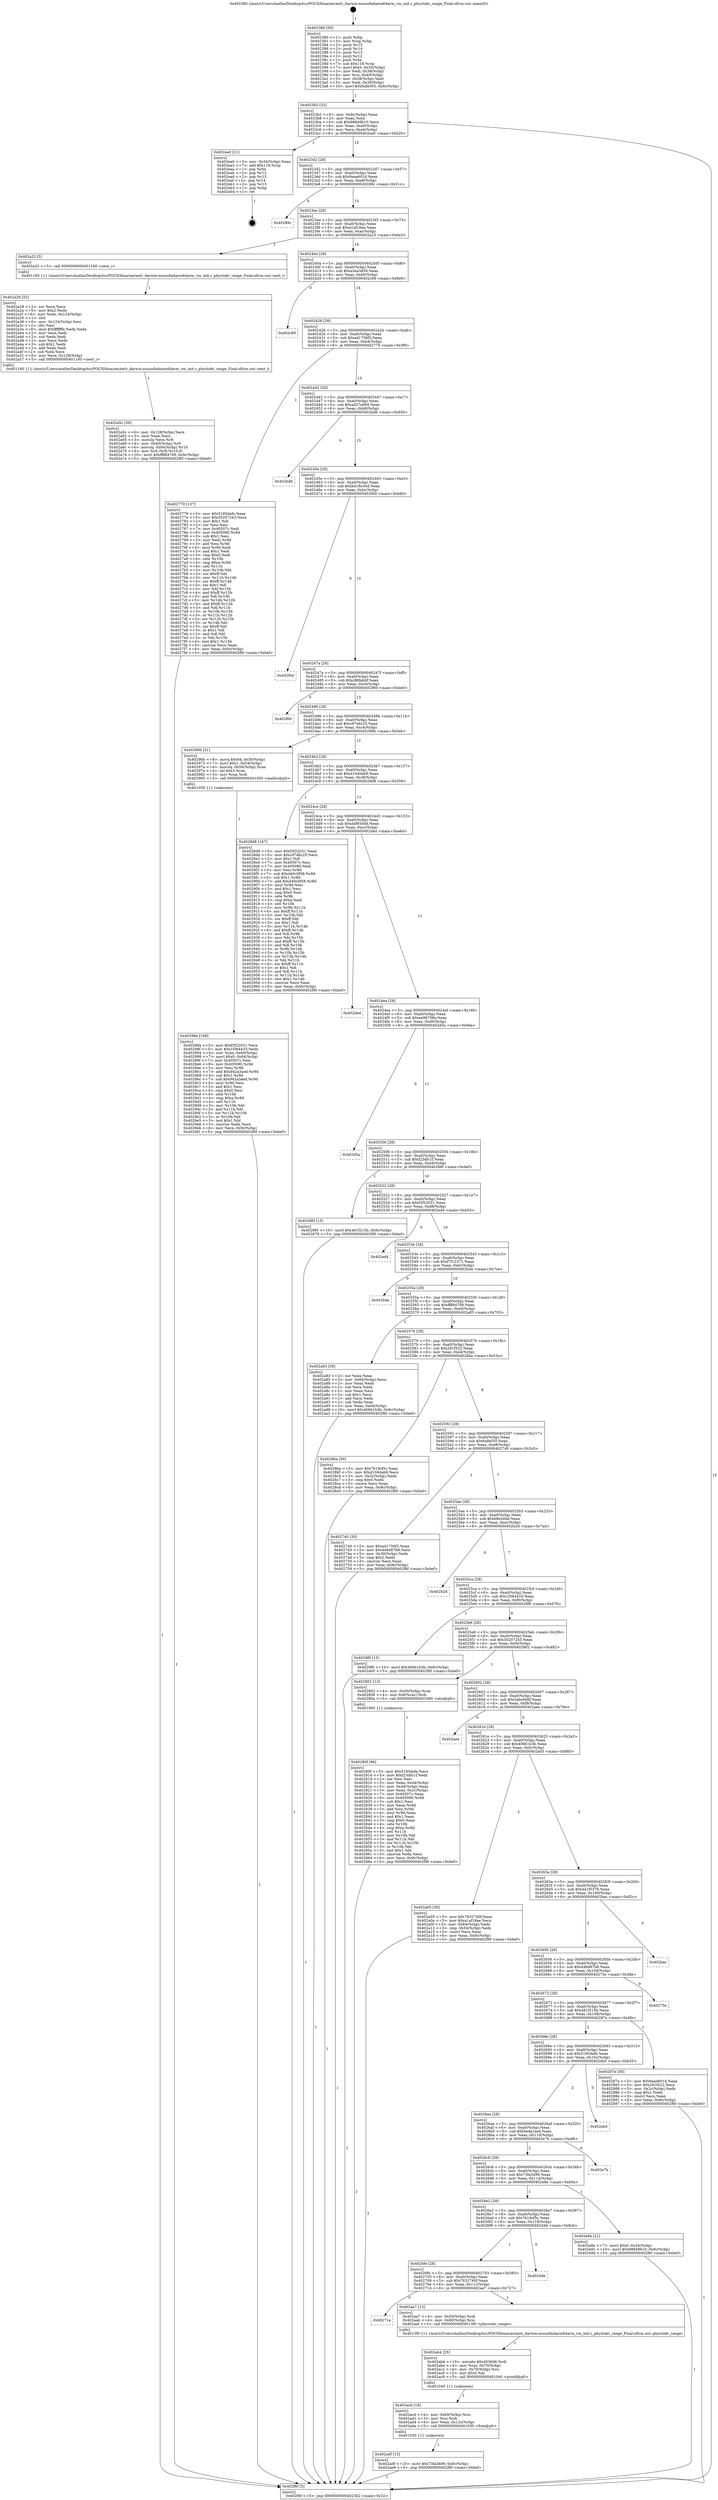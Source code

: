 digraph "0x402380" {
  label = "0x402380 (/mnt/c/Users/mathe/Desktop/tcc/POCII/binaries/extr_darwin-xnuosfmkarm64arm_vm_init.c_phystokv_range_Final-ollvm.out::main(0))"
  labelloc = "t"
  node[shape=record]

  Entry [label="",width=0.3,height=0.3,shape=circle,fillcolor=black,style=filled]
  "0x4023b2" [label="{
     0x4023b2 [32]\l
     | [instrs]\l
     &nbsp;&nbsp;0x4023b2 \<+6\>: mov -0x9c(%rbp),%eax\l
     &nbsp;&nbsp;0x4023b8 \<+2\>: mov %eax,%ecx\l
     &nbsp;&nbsp;0x4023ba \<+6\>: sub $0x98849b10,%ecx\l
     &nbsp;&nbsp;0x4023c0 \<+6\>: mov %eax,-0xa0(%rbp)\l
     &nbsp;&nbsp;0x4023c6 \<+6\>: mov %ecx,-0xa4(%rbp)\l
     &nbsp;&nbsp;0x4023cc \<+6\>: je 0000000000402ea0 \<main+0xb20\>\l
  }"]
  "0x402ea0" [label="{
     0x402ea0 [21]\l
     | [instrs]\l
     &nbsp;&nbsp;0x402ea0 \<+3\>: mov -0x34(%rbp),%eax\l
     &nbsp;&nbsp;0x402ea3 \<+7\>: add $0x118,%rsp\l
     &nbsp;&nbsp;0x402eaa \<+1\>: pop %rbx\l
     &nbsp;&nbsp;0x402eab \<+2\>: pop %r12\l
     &nbsp;&nbsp;0x402ead \<+2\>: pop %r13\l
     &nbsp;&nbsp;0x402eaf \<+2\>: pop %r14\l
     &nbsp;&nbsp;0x402eb1 \<+2\>: pop %r15\l
     &nbsp;&nbsp;0x402eb3 \<+1\>: pop %rbp\l
     &nbsp;&nbsp;0x402eb4 \<+1\>: ret\l
  }"]
  "0x4023d2" [label="{
     0x4023d2 [28]\l
     | [instrs]\l
     &nbsp;&nbsp;0x4023d2 \<+5\>: jmp 00000000004023d7 \<main+0x57\>\l
     &nbsp;&nbsp;0x4023d7 \<+6\>: mov -0xa0(%rbp),%eax\l
     &nbsp;&nbsp;0x4023dd \<+5\>: sub $0x9aae601d,%eax\l
     &nbsp;&nbsp;0x4023e2 \<+6\>: mov %eax,-0xa8(%rbp)\l
     &nbsp;&nbsp;0x4023e8 \<+6\>: je 000000000040289c \<main+0x51c\>\l
  }"]
  Exit [label="",width=0.3,height=0.3,shape=circle,fillcolor=black,style=filled,peripheries=2]
  "0x40289c" [label="{
     0x40289c\l
  }", style=dashed]
  "0x4023ee" [label="{
     0x4023ee [28]\l
     | [instrs]\l
     &nbsp;&nbsp;0x4023ee \<+5\>: jmp 00000000004023f3 \<main+0x73\>\l
     &nbsp;&nbsp;0x4023f3 \<+6\>: mov -0xa0(%rbp),%eax\l
     &nbsp;&nbsp;0x4023f9 \<+5\>: sub $0xa1af18ae,%eax\l
     &nbsp;&nbsp;0x4023fe \<+6\>: mov %eax,-0xac(%rbp)\l
     &nbsp;&nbsp;0x402404 \<+6\>: je 0000000000402a23 \<main+0x6a3\>\l
  }"]
  "0x402adf" [label="{
     0x402adf [15]\l
     | [instrs]\l
     &nbsp;&nbsp;0x402adf \<+10\>: movl $0x73fa3499,-0x9c(%rbp)\l
     &nbsp;&nbsp;0x402ae9 \<+5\>: jmp 0000000000402f6f \<main+0xbef\>\l
  }"]
  "0x402a23" [label="{
     0x402a23 [5]\l
     | [instrs]\l
     &nbsp;&nbsp;0x402a23 \<+5\>: call 0000000000401160 \<next_i\>\l
     | [calls]\l
     &nbsp;&nbsp;0x401160 \{1\} (/mnt/c/Users/mathe/Desktop/tcc/POCII/binaries/extr_darwin-xnuosfmkarm64arm_vm_init.c_phystokv_range_Final-ollvm.out::next_i)\l
  }"]
  "0x40240a" [label="{
     0x40240a [28]\l
     | [instrs]\l
     &nbsp;&nbsp;0x40240a \<+5\>: jmp 000000000040240f \<main+0x8f\>\l
     &nbsp;&nbsp;0x40240f \<+6\>: mov -0xa0(%rbp),%eax\l
     &nbsp;&nbsp;0x402415 \<+5\>: sub $0xa3ea3d59,%eax\l
     &nbsp;&nbsp;0x40241a \<+6\>: mov %eax,-0xb0(%rbp)\l
     &nbsp;&nbsp;0x402420 \<+6\>: je 0000000000402c69 \<main+0x8e9\>\l
  }"]
  "0x402acd" [label="{
     0x402acd [18]\l
     | [instrs]\l
     &nbsp;&nbsp;0x402acd \<+4\>: mov -0x60(%rbp),%rsi\l
     &nbsp;&nbsp;0x402ad1 \<+3\>: mov %rsi,%rdi\l
     &nbsp;&nbsp;0x402ad4 \<+6\>: mov %eax,-0x12c(%rbp)\l
     &nbsp;&nbsp;0x402ada \<+5\>: call 0000000000401030 \<free@plt\>\l
     | [calls]\l
     &nbsp;&nbsp;0x401030 \{1\} (unknown)\l
  }"]
  "0x402c69" [label="{
     0x402c69\l
  }", style=dashed]
  "0x402426" [label="{
     0x402426 [28]\l
     | [instrs]\l
     &nbsp;&nbsp;0x402426 \<+5\>: jmp 000000000040242b \<main+0xab\>\l
     &nbsp;&nbsp;0x40242b \<+6\>: mov -0xa0(%rbp),%eax\l
     &nbsp;&nbsp;0x402431 \<+5\>: sub $0xad1756f3,%eax\l
     &nbsp;&nbsp;0x402436 \<+6\>: mov %eax,-0xb4(%rbp)\l
     &nbsp;&nbsp;0x40243c \<+6\>: je 0000000000402779 \<main+0x3f9\>\l
  }"]
  "0x402ab4" [label="{
     0x402ab4 [25]\l
     | [instrs]\l
     &nbsp;&nbsp;0x402ab4 \<+10\>: movabs $0x4030d6,%rdi\l
     &nbsp;&nbsp;0x402abe \<+4\>: mov %rax,-0x70(%rbp)\l
     &nbsp;&nbsp;0x402ac2 \<+4\>: mov -0x70(%rbp),%rsi\l
     &nbsp;&nbsp;0x402ac6 \<+2\>: mov $0x0,%al\l
     &nbsp;&nbsp;0x402ac8 \<+5\>: call 0000000000401040 \<printf@plt\>\l
     | [calls]\l
     &nbsp;&nbsp;0x401040 \{1\} (unknown)\l
  }"]
  "0x402779" [label="{
     0x402779 [137]\l
     | [instrs]\l
     &nbsp;&nbsp;0x402779 \<+5\>: mov $0x5185defe,%eax\l
     &nbsp;&nbsp;0x40277e \<+5\>: mov $0x30207243,%ecx\l
     &nbsp;&nbsp;0x402783 \<+2\>: mov $0x1,%dl\l
     &nbsp;&nbsp;0x402785 \<+2\>: xor %esi,%esi\l
     &nbsp;&nbsp;0x402787 \<+7\>: mov 0x40507c,%edi\l
     &nbsp;&nbsp;0x40278e \<+8\>: mov 0x405080,%r8d\l
     &nbsp;&nbsp;0x402796 \<+3\>: sub $0x1,%esi\l
     &nbsp;&nbsp;0x402799 \<+3\>: mov %edi,%r9d\l
     &nbsp;&nbsp;0x40279c \<+3\>: add %esi,%r9d\l
     &nbsp;&nbsp;0x40279f \<+4\>: imul %r9d,%edi\l
     &nbsp;&nbsp;0x4027a3 \<+3\>: and $0x1,%edi\l
     &nbsp;&nbsp;0x4027a6 \<+3\>: cmp $0x0,%edi\l
     &nbsp;&nbsp;0x4027a9 \<+4\>: sete %r10b\l
     &nbsp;&nbsp;0x4027ad \<+4\>: cmp $0xa,%r8d\l
     &nbsp;&nbsp;0x4027b1 \<+4\>: setl %r11b\l
     &nbsp;&nbsp;0x4027b5 \<+3\>: mov %r10b,%bl\l
     &nbsp;&nbsp;0x4027b8 \<+3\>: xor $0xff,%bl\l
     &nbsp;&nbsp;0x4027bb \<+3\>: mov %r11b,%r14b\l
     &nbsp;&nbsp;0x4027be \<+4\>: xor $0xff,%r14b\l
     &nbsp;&nbsp;0x4027c2 \<+3\>: xor $0x1,%dl\l
     &nbsp;&nbsp;0x4027c5 \<+3\>: mov %bl,%r15b\l
     &nbsp;&nbsp;0x4027c8 \<+4\>: and $0xff,%r15b\l
     &nbsp;&nbsp;0x4027cc \<+3\>: and %dl,%r10b\l
     &nbsp;&nbsp;0x4027cf \<+3\>: mov %r14b,%r12b\l
     &nbsp;&nbsp;0x4027d2 \<+4\>: and $0xff,%r12b\l
     &nbsp;&nbsp;0x4027d6 \<+3\>: and %dl,%r11b\l
     &nbsp;&nbsp;0x4027d9 \<+3\>: or %r10b,%r15b\l
     &nbsp;&nbsp;0x4027dc \<+3\>: or %r11b,%r12b\l
     &nbsp;&nbsp;0x4027df \<+3\>: xor %r12b,%r15b\l
     &nbsp;&nbsp;0x4027e2 \<+3\>: or %r14b,%bl\l
     &nbsp;&nbsp;0x4027e5 \<+3\>: xor $0xff,%bl\l
     &nbsp;&nbsp;0x4027e8 \<+3\>: or $0x1,%dl\l
     &nbsp;&nbsp;0x4027eb \<+2\>: and %dl,%bl\l
     &nbsp;&nbsp;0x4027ed \<+3\>: or %bl,%r15b\l
     &nbsp;&nbsp;0x4027f0 \<+4\>: test $0x1,%r15b\l
     &nbsp;&nbsp;0x4027f4 \<+3\>: cmovne %ecx,%eax\l
     &nbsp;&nbsp;0x4027f7 \<+6\>: mov %eax,-0x9c(%rbp)\l
     &nbsp;&nbsp;0x4027fd \<+5\>: jmp 0000000000402f6f \<main+0xbef\>\l
  }"]
  "0x402442" [label="{
     0x402442 [28]\l
     | [instrs]\l
     &nbsp;&nbsp;0x402442 \<+5\>: jmp 0000000000402447 \<main+0xc7\>\l
     &nbsp;&nbsp;0x402447 \<+6\>: mov -0xa0(%rbp),%eax\l
     &nbsp;&nbsp;0x40244d \<+5\>: sub $0xad27e064,%eax\l
     &nbsp;&nbsp;0x402452 \<+6\>: mov %eax,-0xb8(%rbp)\l
     &nbsp;&nbsp;0x402458 \<+6\>: je 0000000000402bd6 \<main+0x856\>\l
  }"]
  "0x40271a" [label="{
     0x40271a\l
  }", style=dashed]
  "0x402bd6" [label="{
     0x402bd6\l
  }", style=dashed]
  "0x40245e" [label="{
     0x40245e [28]\l
     | [instrs]\l
     &nbsp;&nbsp;0x40245e \<+5\>: jmp 0000000000402463 \<main+0xe3\>\l
     &nbsp;&nbsp;0x402463 \<+6\>: mov -0xa0(%rbp),%eax\l
     &nbsp;&nbsp;0x402469 \<+5\>: sub $0xb418e34d,%eax\l
     &nbsp;&nbsp;0x40246e \<+6\>: mov %eax,-0xbc(%rbp)\l
     &nbsp;&nbsp;0x402474 \<+6\>: je 0000000000402f0d \<main+0xb8d\>\l
  }"]
  "0x402aa7" [label="{
     0x402aa7 [13]\l
     | [instrs]\l
     &nbsp;&nbsp;0x402aa7 \<+4\>: mov -0x50(%rbp),%rdi\l
     &nbsp;&nbsp;0x402aab \<+4\>: mov -0x60(%rbp),%rsi\l
     &nbsp;&nbsp;0x402aaf \<+5\>: call 00000000004013f0 \<phystokv_range\>\l
     | [calls]\l
     &nbsp;&nbsp;0x4013f0 \{1\} (/mnt/c/Users/mathe/Desktop/tcc/POCII/binaries/extr_darwin-xnuosfmkarm64arm_vm_init.c_phystokv_range_Final-ollvm.out::phystokv_range)\l
  }"]
  "0x402f0d" [label="{
     0x402f0d\l
  }", style=dashed]
  "0x40247a" [label="{
     0x40247a [28]\l
     | [instrs]\l
     &nbsp;&nbsp;0x40247a \<+5\>: jmp 000000000040247f \<main+0xff\>\l
     &nbsp;&nbsp;0x40247f \<+6\>: mov -0xa0(%rbp),%eax\l
     &nbsp;&nbsp;0x402485 \<+5\>: sub $0xc86fabbf,%eax\l
     &nbsp;&nbsp;0x40248a \<+6\>: mov %eax,-0xc0(%rbp)\l
     &nbsp;&nbsp;0x402490 \<+6\>: je 0000000000402f60 \<main+0xbe0\>\l
  }"]
  "0x4026fe" [label="{
     0x4026fe [28]\l
     | [instrs]\l
     &nbsp;&nbsp;0x4026fe \<+5\>: jmp 0000000000402703 \<main+0x383\>\l
     &nbsp;&nbsp;0x402703 \<+6\>: mov -0xa0(%rbp),%eax\l
     &nbsp;&nbsp;0x402709 \<+5\>: sub $0x7632740f,%eax\l
     &nbsp;&nbsp;0x40270e \<+6\>: mov %eax,-0x11c(%rbp)\l
     &nbsp;&nbsp;0x402714 \<+6\>: je 0000000000402aa7 \<main+0x727\>\l
  }"]
  "0x402f60" [label="{
     0x402f60\l
  }", style=dashed]
  "0x402496" [label="{
     0x402496 [28]\l
     | [instrs]\l
     &nbsp;&nbsp;0x402496 \<+5\>: jmp 000000000040249b \<main+0x11b\>\l
     &nbsp;&nbsp;0x40249b \<+6\>: mov -0xa0(%rbp),%eax\l
     &nbsp;&nbsp;0x4024a1 \<+5\>: sub $0xc97e6c25,%eax\l
     &nbsp;&nbsp;0x4024a6 \<+6\>: mov %eax,-0xc4(%rbp)\l
     &nbsp;&nbsp;0x4024ac \<+6\>: je 000000000040296b \<main+0x5eb\>\l
  }"]
  "0x402d4b" [label="{
     0x402d4b\l
  }", style=dashed]
  "0x40296b" [label="{
     0x40296b [31]\l
     | [instrs]\l
     &nbsp;&nbsp;0x40296b \<+8\>: movq $0x64,-0x50(%rbp)\l
     &nbsp;&nbsp;0x402973 \<+7\>: movl $0x1,-0x54(%rbp)\l
     &nbsp;&nbsp;0x40297a \<+4\>: movslq -0x54(%rbp),%rax\l
     &nbsp;&nbsp;0x40297e \<+4\>: shl $0x3,%rax\l
     &nbsp;&nbsp;0x402982 \<+3\>: mov %rax,%rdi\l
     &nbsp;&nbsp;0x402985 \<+5\>: call 0000000000401050 \<malloc@plt\>\l
     | [calls]\l
     &nbsp;&nbsp;0x401050 \{1\} (unknown)\l
  }"]
  "0x4024b2" [label="{
     0x4024b2 [28]\l
     | [instrs]\l
     &nbsp;&nbsp;0x4024b2 \<+5\>: jmp 00000000004024b7 \<main+0x137\>\l
     &nbsp;&nbsp;0x4024b7 \<+6\>: mov -0xa0(%rbp),%eax\l
     &nbsp;&nbsp;0x4024bd \<+5\>: sub $0xd1040ab9,%eax\l
     &nbsp;&nbsp;0x4024c2 \<+6\>: mov %eax,-0xc8(%rbp)\l
     &nbsp;&nbsp;0x4024c8 \<+6\>: je 00000000004028d8 \<main+0x558\>\l
  }"]
  "0x4026e2" [label="{
     0x4026e2 [28]\l
     | [instrs]\l
     &nbsp;&nbsp;0x4026e2 \<+5\>: jmp 00000000004026e7 \<main+0x367\>\l
     &nbsp;&nbsp;0x4026e7 \<+6\>: mov -0xa0(%rbp),%eax\l
     &nbsp;&nbsp;0x4026ed \<+5\>: sub $0x7619cf5c,%eax\l
     &nbsp;&nbsp;0x4026f2 \<+6\>: mov %eax,-0x118(%rbp)\l
     &nbsp;&nbsp;0x4026f8 \<+6\>: je 0000000000402d4b \<main+0x9cb\>\l
  }"]
  "0x4028d8" [label="{
     0x4028d8 [147]\l
     | [instrs]\l
     &nbsp;&nbsp;0x4028d8 \<+5\>: mov $0xf3f22031,%eax\l
     &nbsp;&nbsp;0x4028dd \<+5\>: mov $0xc97e6c25,%ecx\l
     &nbsp;&nbsp;0x4028e2 \<+2\>: mov $0x1,%dl\l
     &nbsp;&nbsp;0x4028e4 \<+7\>: mov 0x40507c,%esi\l
     &nbsp;&nbsp;0x4028eb \<+7\>: mov 0x405080,%edi\l
     &nbsp;&nbsp;0x4028f2 \<+3\>: mov %esi,%r8d\l
     &nbsp;&nbsp;0x4028f5 \<+7\>: sub $0xd40c0f58,%r8d\l
     &nbsp;&nbsp;0x4028fc \<+4\>: sub $0x1,%r8d\l
     &nbsp;&nbsp;0x402900 \<+7\>: add $0xd40c0f58,%r8d\l
     &nbsp;&nbsp;0x402907 \<+4\>: imul %r8d,%esi\l
     &nbsp;&nbsp;0x40290b \<+3\>: and $0x1,%esi\l
     &nbsp;&nbsp;0x40290e \<+3\>: cmp $0x0,%esi\l
     &nbsp;&nbsp;0x402911 \<+4\>: sete %r9b\l
     &nbsp;&nbsp;0x402915 \<+3\>: cmp $0xa,%edi\l
     &nbsp;&nbsp;0x402918 \<+4\>: setl %r10b\l
     &nbsp;&nbsp;0x40291c \<+3\>: mov %r9b,%r11b\l
     &nbsp;&nbsp;0x40291f \<+4\>: xor $0xff,%r11b\l
     &nbsp;&nbsp;0x402923 \<+3\>: mov %r10b,%bl\l
     &nbsp;&nbsp;0x402926 \<+3\>: xor $0xff,%bl\l
     &nbsp;&nbsp;0x402929 \<+3\>: xor $0x1,%dl\l
     &nbsp;&nbsp;0x40292c \<+3\>: mov %r11b,%r14b\l
     &nbsp;&nbsp;0x40292f \<+4\>: and $0xff,%r14b\l
     &nbsp;&nbsp;0x402933 \<+3\>: and %dl,%r9b\l
     &nbsp;&nbsp;0x402936 \<+3\>: mov %bl,%r15b\l
     &nbsp;&nbsp;0x402939 \<+4\>: and $0xff,%r15b\l
     &nbsp;&nbsp;0x40293d \<+3\>: and %dl,%r10b\l
     &nbsp;&nbsp;0x402940 \<+3\>: or %r9b,%r14b\l
     &nbsp;&nbsp;0x402943 \<+3\>: or %r10b,%r15b\l
     &nbsp;&nbsp;0x402946 \<+3\>: xor %r15b,%r14b\l
     &nbsp;&nbsp;0x402949 \<+3\>: or %bl,%r11b\l
     &nbsp;&nbsp;0x40294c \<+4\>: xor $0xff,%r11b\l
     &nbsp;&nbsp;0x402950 \<+3\>: or $0x1,%dl\l
     &nbsp;&nbsp;0x402953 \<+3\>: and %dl,%r11b\l
     &nbsp;&nbsp;0x402956 \<+3\>: or %r11b,%r14b\l
     &nbsp;&nbsp;0x402959 \<+4\>: test $0x1,%r14b\l
     &nbsp;&nbsp;0x40295d \<+3\>: cmovne %ecx,%eax\l
     &nbsp;&nbsp;0x402960 \<+6\>: mov %eax,-0x9c(%rbp)\l
     &nbsp;&nbsp;0x402966 \<+5\>: jmp 0000000000402f6f \<main+0xbef\>\l
  }"]
  "0x4024ce" [label="{
     0x4024ce [28]\l
     | [instrs]\l
     &nbsp;&nbsp;0x4024ce \<+5\>: jmp 00000000004024d3 \<main+0x153\>\l
     &nbsp;&nbsp;0x4024d3 \<+6\>: mov -0xa0(%rbp),%eax\l
     &nbsp;&nbsp;0x4024d9 \<+5\>: sub $0xd4f930dd,%eax\l
     &nbsp;&nbsp;0x4024de \<+6\>: mov %eax,-0xcc(%rbp)\l
     &nbsp;&nbsp;0x4024e4 \<+6\>: je 0000000000402ded \<main+0xa6d\>\l
  }"]
  "0x402e8a" [label="{
     0x402e8a [22]\l
     | [instrs]\l
     &nbsp;&nbsp;0x402e8a \<+7\>: movl $0x0,-0x34(%rbp)\l
     &nbsp;&nbsp;0x402e91 \<+10\>: movl $0x98849b10,-0x9c(%rbp)\l
     &nbsp;&nbsp;0x402e9b \<+5\>: jmp 0000000000402f6f \<main+0xbef\>\l
  }"]
  "0x402ded" [label="{
     0x402ded\l
  }", style=dashed]
  "0x4024ea" [label="{
     0x4024ea [28]\l
     | [instrs]\l
     &nbsp;&nbsp;0x4024ea \<+5\>: jmp 00000000004024ef \<main+0x16f\>\l
     &nbsp;&nbsp;0x4024ef \<+6\>: mov -0xa0(%rbp),%eax\l
     &nbsp;&nbsp;0x4024f5 \<+5\>: sub $0xee96758a,%eax\l
     &nbsp;&nbsp;0x4024fa \<+6\>: mov %eax,-0xd0(%rbp)\l
     &nbsp;&nbsp;0x402500 \<+6\>: je 0000000000402d5a \<main+0x9da\>\l
  }"]
  "0x4026c6" [label="{
     0x4026c6 [28]\l
     | [instrs]\l
     &nbsp;&nbsp;0x4026c6 \<+5\>: jmp 00000000004026cb \<main+0x34b\>\l
     &nbsp;&nbsp;0x4026cb \<+6\>: mov -0xa0(%rbp),%eax\l
     &nbsp;&nbsp;0x4026d1 \<+5\>: sub $0x73fa3499,%eax\l
     &nbsp;&nbsp;0x4026d6 \<+6\>: mov %eax,-0x114(%rbp)\l
     &nbsp;&nbsp;0x4026dc \<+6\>: je 0000000000402e8a \<main+0xb0a\>\l
  }"]
  "0x402d5a" [label="{
     0x402d5a\l
  }", style=dashed]
  "0x402506" [label="{
     0x402506 [28]\l
     | [instrs]\l
     &nbsp;&nbsp;0x402506 \<+5\>: jmp 000000000040250b \<main+0x18b\>\l
     &nbsp;&nbsp;0x40250b \<+6\>: mov -0xa0(%rbp),%eax\l
     &nbsp;&nbsp;0x402511 \<+5\>: sub $0xf23dfc1f,%eax\l
     &nbsp;&nbsp;0x402516 \<+6\>: mov %eax,-0xd4(%rbp)\l
     &nbsp;&nbsp;0x40251c \<+6\>: je 000000000040286f \<main+0x4ef\>\l
  }"]
  "0x402e7b" [label="{
     0x402e7b\l
  }", style=dashed]
  "0x40286f" [label="{
     0x40286f [15]\l
     | [instrs]\l
     &nbsp;&nbsp;0x40286f \<+10\>: movl $0x481f215b,-0x9c(%rbp)\l
     &nbsp;&nbsp;0x402879 \<+5\>: jmp 0000000000402f6f \<main+0xbef\>\l
  }"]
  "0x402522" [label="{
     0x402522 [28]\l
     | [instrs]\l
     &nbsp;&nbsp;0x402522 \<+5\>: jmp 0000000000402527 \<main+0x1a7\>\l
     &nbsp;&nbsp;0x402527 \<+6\>: mov -0xa0(%rbp),%eax\l
     &nbsp;&nbsp;0x40252d \<+5\>: sub $0xf3f22031,%eax\l
     &nbsp;&nbsp;0x402532 \<+6\>: mov %eax,-0xd8(%rbp)\l
     &nbsp;&nbsp;0x402538 \<+6\>: je 0000000000402ed4 \<main+0xb54\>\l
  }"]
  "0x4026aa" [label="{
     0x4026aa [28]\l
     | [instrs]\l
     &nbsp;&nbsp;0x4026aa \<+5\>: jmp 00000000004026af \<main+0x32f\>\l
     &nbsp;&nbsp;0x4026af \<+6\>: mov -0xa0(%rbp),%eax\l
     &nbsp;&nbsp;0x4026b5 \<+5\>: sub $0x6eda1aed,%eax\l
     &nbsp;&nbsp;0x4026ba \<+6\>: mov %eax,-0x110(%rbp)\l
     &nbsp;&nbsp;0x4026c0 \<+6\>: je 0000000000402e7b \<main+0xafb\>\l
  }"]
  "0x402ed4" [label="{
     0x402ed4\l
  }", style=dashed]
  "0x40253e" [label="{
     0x40253e [28]\l
     | [instrs]\l
     &nbsp;&nbsp;0x40253e \<+5\>: jmp 0000000000402543 \<main+0x1c3\>\l
     &nbsp;&nbsp;0x402543 \<+6\>: mov -0xa0(%rbp),%eax\l
     &nbsp;&nbsp;0x402549 \<+5\>: sub $0xf7f12371,%eax\l
     &nbsp;&nbsp;0x40254e \<+6\>: mov %eax,-0xdc(%rbp)\l
     &nbsp;&nbsp;0x402554 \<+6\>: je 0000000000402b4e \<main+0x7ce\>\l
  }"]
  "0x402eb5" [label="{
     0x402eb5\l
  }", style=dashed]
  "0x402b4e" [label="{
     0x402b4e\l
  }", style=dashed]
  "0x40255a" [label="{
     0x40255a [28]\l
     | [instrs]\l
     &nbsp;&nbsp;0x40255a \<+5\>: jmp 000000000040255f \<main+0x1df\>\l
     &nbsp;&nbsp;0x40255f \<+6\>: mov -0xa0(%rbp),%eax\l
     &nbsp;&nbsp;0x402565 \<+5\>: sub $0xff884709,%eax\l
     &nbsp;&nbsp;0x40256a \<+6\>: mov %eax,-0xe0(%rbp)\l
     &nbsp;&nbsp;0x402570 \<+6\>: je 0000000000402a83 \<main+0x703\>\l
  }"]
  "0x402a5c" [label="{
     0x402a5c [39]\l
     | [instrs]\l
     &nbsp;&nbsp;0x402a5c \<+6\>: mov -0x128(%rbp),%ecx\l
     &nbsp;&nbsp;0x402a62 \<+3\>: imul %eax,%ecx\l
     &nbsp;&nbsp;0x402a65 \<+3\>: movslq %ecx,%r8\l
     &nbsp;&nbsp;0x402a68 \<+4\>: mov -0x60(%rbp),%r9\l
     &nbsp;&nbsp;0x402a6c \<+4\>: movslq -0x64(%rbp),%r10\l
     &nbsp;&nbsp;0x402a70 \<+4\>: mov %r8,(%r9,%r10,8)\l
     &nbsp;&nbsp;0x402a74 \<+10\>: movl $0xff884709,-0x9c(%rbp)\l
     &nbsp;&nbsp;0x402a7e \<+5\>: jmp 0000000000402f6f \<main+0xbef\>\l
  }"]
  "0x402a83" [label="{
     0x402a83 [36]\l
     | [instrs]\l
     &nbsp;&nbsp;0x402a83 \<+2\>: xor %eax,%eax\l
     &nbsp;&nbsp;0x402a85 \<+3\>: mov -0x64(%rbp),%ecx\l
     &nbsp;&nbsp;0x402a88 \<+2\>: mov %eax,%edx\l
     &nbsp;&nbsp;0x402a8a \<+2\>: sub %ecx,%edx\l
     &nbsp;&nbsp;0x402a8c \<+2\>: mov %eax,%ecx\l
     &nbsp;&nbsp;0x402a8e \<+3\>: sub $0x1,%ecx\l
     &nbsp;&nbsp;0x402a91 \<+2\>: add %ecx,%edx\l
     &nbsp;&nbsp;0x402a93 \<+2\>: sub %edx,%eax\l
     &nbsp;&nbsp;0x402a95 \<+3\>: mov %eax,-0x64(%rbp)\l
     &nbsp;&nbsp;0x402a98 \<+10\>: movl $0x406b1b3b,-0x9c(%rbp)\l
     &nbsp;&nbsp;0x402aa2 \<+5\>: jmp 0000000000402f6f \<main+0xbef\>\l
  }"]
  "0x402576" [label="{
     0x402576 [28]\l
     | [instrs]\l
     &nbsp;&nbsp;0x402576 \<+5\>: jmp 000000000040257b \<main+0x1fb\>\l
     &nbsp;&nbsp;0x40257b \<+6\>: mov -0xa0(%rbp),%eax\l
     &nbsp;&nbsp;0x402581 \<+5\>: sub $0x291f522,%eax\l
     &nbsp;&nbsp;0x402586 \<+6\>: mov %eax,-0xe4(%rbp)\l
     &nbsp;&nbsp;0x40258c \<+6\>: je 00000000004028ba \<main+0x53a\>\l
  }"]
  "0x402a28" [label="{
     0x402a28 [52]\l
     | [instrs]\l
     &nbsp;&nbsp;0x402a28 \<+2\>: xor %ecx,%ecx\l
     &nbsp;&nbsp;0x402a2a \<+5\>: mov $0x2,%edx\l
     &nbsp;&nbsp;0x402a2f \<+6\>: mov %edx,-0x124(%rbp)\l
     &nbsp;&nbsp;0x402a35 \<+1\>: cltd\l
     &nbsp;&nbsp;0x402a36 \<+6\>: mov -0x124(%rbp),%esi\l
     &nbsp;&nbsp;0x402a3c \<+2\>: idiv %esi\l
     &nbsp;&nbsp;0x402a3e \<+6\>: imul $0xfffffffe,%edx,%edx\l
     &nbsp;&nbsp;0x402a44 \<+2\>: mov %ecx,%edi\l
     &nbsp;&nbsp;0x402a46 \<+2\>: sub %edx,%edi\l
     &nbsp;&nbsp;0x402a48 \<+2\>: mov %ecx,%edx\l
     &nbsp;&nbsp;0x402a4a \<+3\>: sub $0x1,%edx\l
     &nbsp;&nbsp;0x402a4d \<+2\>: add %edx,%edi\l
     &nbsp;&nbsp;0x402a4f \<+2\>: sub %edi,%ecx\l
     &nbsp;&nbsp;0x402a51 \<+6\>: mov %ecx,-0x128(%rbp)\l
     &nbsp;&nbsp;0x402a57 \<+5\>: call 0000000000401160 \<next_i\>\l
     | [calls]\l
     &nbsp;&nbsp;0x401160 \{1\} (/mnt/c/Users/mathe/Desktop/tcc/POCII/binaries/extr_darwin-xnuosfmkarm64arm_vm_init.c_phystokv_range_Final-ollvm.out::next_i)\l
  }"]
  "0x4028ba" [label="{
     0x4028ba [30]\l
     | [instrs]\l
     &nbsp;&nbsp;0x4028ba \<+5\>: mov $0x7619cf5c,%eax\l
     &nbsp;&nbsp;0x4028bf \<+5\>: mov $0xd1040ab9,%ecx\l
     &nbsp;&nbsp;0x4028c4 \<+3\>: mov -0x2c(%rbp),%edx\l
     &nbsp;&nbsp;0x4028c7 \<+3\>: cmp $0x0,%edx\l
     &nbsp;&nbsp;0x4028ca \<+3\>: cmove %ecx,%eax\l
     &nbsp;&nbsp;0x4028cd \<+6\>: mov %eax,-0x9c(%rbp)\l
     &nbsp;&nbsp;0x4028d3 \<+5\>: jmp 0000000000402f6f \<main+0xbef\>\l
  }"]
  "0x402592" [label="{
     0x402592 [28]\l
     | [instrs]\l
     &nbsp;&nbsp;0x402592 \<+5\>: jmp 0000000000402597 \<main+0x217\>\l
     &nbsp;&nbsp;0x402597 \<+6\>: mov -0xa0(%rbp),%eax\l
     &nbsp;&nbsp;0x40259d \<+5\>: sub $0x6afe055,%eax\l
     &nbsp;&nbsp;0x4025a2 \<+6\>: mov %eax,-0xe8(%rbp)\l
     &nbsp;&nbsp;0x4025a8 \<+6\>: je 0000000000402740 \<main+0x3c0\>\l
  }"]
  "0x40298a" [label="{
     0x40298a [108]\l
     | [instrs]\l
     &nbsp;&nbsp;0x40298a \<+5\>: mov $0xf3f22031,%ecx\l
     &nbsp;&nbsp;0x40298f \<+5\>: mov $0x1f364433,%edx\l
     &nbsp;&nbsp;0x402994 \<+4\>: mov %rax,-0x60(%rbp)\l
     &nbsp;&nbsp;0x402998 \<+7\>: movl $0x0,-0x64(%rbp)\l
     &nbsp;&nbsp;0x40299f \<+7\>: mov 0x40507c,%esi\l
     &nbsp;&nbsp;0x4029a6 \<+8\>: mov 0x405080,%r8d\l
     &nbsp;&nbsp;0x4029ae \<+3\>: mov %esi,%r9d\l
     &nbsp;&nbsp;0x4029b1 \<+7\>: add $0x942a3aed,%r9d\l
     &nbsp;&nbsp;0x4029b8 \<+4\>: sub $0x1,%r9d\l
     &nbsp;&nbsp;0x4029bc \<+7\>: sub $0x942a3aed,%r9d\l
     &nbsp;&nbsp;0x4029c3 \<+4\>: imul %r9d,%esi\l
     &nbsp;&nbsp;0x4029c7 \<+3\>: and $0x1,%esi\l
     &nbsp;&nbsp;0x4029ca \<+3\>: cmp $0x0,%esi\l
     &nbsp;&nbsp;0x4029cd \<+4\>: sete %r10b\l
     &nbsp;&nbsp;0x4029d1 \<+4\>: cmp $0xa,%r8d\l
     &nbsp;&nbsp;0x4029d5 \<+4\>: setl %r11b\l
     &nbsp;&nbsp;0x4029d9 \<+3\>: mov %r10b,%bl\l
     &nbsp;&nbsp;0x4029dc \<+3\>: and %r11b,%bl\l
     &nbsp;&nbsp;0x4029df \<+3\>: xor %r11b,%r10b\l
     &nbsp;&nbsp;0x4029e2 \<+3\>: or %r10b,%bl\l
     &nbsp;&nbsp;0x4029e5 \<+3\>: test $0x1,%bl\l
     &nbsp;&nbsp;0x4029e8 \<+3\>: cmovne %edx,%ecx\l
     &nbsp;&nbsp;0x4029eb \<+6\>: mov %ecx,-0x9c(%rbp)\l
     &nbsp;&nbsp;0x4029f1 \<+5\>: jmp 0000000000402f6f \<main+0xbef\>\l
  }"]
  "0x402740" [label="{
     0x402740 [30]\l
     | [instrs]\l
     &nbsp;&nbsp;0x402740 \<+5\>: mov $0xad1756f3,%eax\l
     &nbsp;&nbsp;0x402745 \<+5\>: mov $0x446d87b8,%ecx\l
     &nbsp;&nbsp;0x40274a \<+3\>: mov -0x30(%rbp),%edx\l
     &nbsp;&nbsp;0x40274d \<+3\>: cmp $0x2,%edx\l
     &nbsp;&nbsp;0x402750 \<+3\>: cmovne %ecx,%eax\l
     &nbsp;&nbsp;0x402753 \<+6\>: mov %eax,-0x9c(%rbp)\l
     &nbsp;&nbsp;0x402759 \<+5\>: jmp 0000000000402f6f \<main+0xbef\>\l
  }"]
  "0x4025ae" [label="{
     0x4025ae [28]\l
     | [instrs]\l
     &nbsp;&nbsp;0x4025ae \<+5\>: jmp 00000000004025b3 \<main+0x233\>\l
     &nbsp;&nbsp;0x4025b3 \<+6\>: mov -0xa0(%rbp),%eax\l
     &nbsp;&nbsp;0x4025b9 \<+5\>: sub $0xb9e2d4d,%eax\l
     &nbsp;&nbsp;0x4025be \<+6\>: mov %eax,-0xec(%rbp)\l
     &nbsp;&nbsp;0x4025c4 \<+6\>: je 0000000000402b2d \<main+0x7ad\>\l
  }"]
  "0x402f6f" [label="{
     0x402f6f [5]\l
     | [instrs]\l
     &nbsp;&nbsp;0x402f6f \<+5\>: jmp 00000000004023b2 \<main+0x32\>\l
  }"]
  "0x402380" [label="{
     0x402380 [50]\l
     | [instrs]\l
     &nbsp;&nbsp;0x402380 \<+1\>: push %rbp\l
     &nbsp;&nbsp;0x402381 \<+3\>: mov %rsp,%rbp\l
     &nbsp;&nbsp;0x402384 \<+2\>: push %r15\l
     &nbsp;&nbsp;0x402386 \<+2\>: push %r14\l
     &nbsp;&nbsp;0x402388 \<+2\>: push %r13\l
     &nbsp;&nbsp;0x40238a \<+2\>: push %r12\l
     &nbsp;&nbsp;0x40238c \<+1\>: push %rbx\l
     &nbsp;&nbsp;0x40238d \<+7\>: sub $0x118,%rsp\l
     &nbsp;&nbsp;0x402394 \<+7\>: movl $0x0,-0x34(%rbp)\l
     &nbsp;&nbsp;0x40239b \<+3\>: mov %edi,-0x38(%rbp)\l
     &nbsp;&nbsp;0x40239e \<+4\>: mov %rsi,-0x40(%rbp)\l
     &nbsp;&nbsp;0x4023a2 \<+3\>: mov -0x38(%rbp),%edi\l
     &nbsp;&nbsp;0x4023a5 \<+3\>: mov %edi,-0x30(%rbp)\l
     &nbsp;&nbsp;0x4023a8 \<+10\>: movl $0x6afe055,-0x9c(%rbp)\l
  }"]
  "0x40268e" [label="{
     0x40268e [28]\l
     | [instrs]\l
     &nbsp;&nbsp;0x40268e \<+5\>: jmp 0000000000402693 \<main+0x313\>\l
     &nbsp;&nbsp;0x402693 \<+6\>: mov -0xa0(%rbp),%eax\l
     &nbsp;&nbsp;0x402699 \<+5\>: sub $0x5185defe,%eax\l
     &nbsp;&nbsp;0x40269e \<+6\>: mov %eax,-0x10c(%rbp)\l
     &nbsp;&nbsp;0x4026a4 \<+6\>: je 0000000000402eb5 \<main+0xb35\>\l
  }"]
  "0x402b2d" [label="{
     0x402b2d\l
  }", style=dashed]
  "0x4025ca" [label="{
     0x4025ca [28]\l
     | [instrs]\l
     &nbsp;&nbsp;0x4025ca \<+5\>: jmp 00000000004025cf \<main+0x24f\>\l
     &nbsp;&nbsp;0x4025cf \<+6\>: mov -0xa0(%rbp),%eax\l
     &nbsp;&nbsp;0x4025d5 \<+5\>: sub $0x1f364433,%eax\l
     &nbsp;&nbsp;0x4025da \<+6\>: mov %eax,-0xf0(%rbp)\l
     &nbsp;&nbsp;0x4025e0 \<+6\>: je 00000000004029f6 \<main+0x676\>\l
  }"]
  "0x40287e" [label="{
     0x40287e [30]\l
     | [instrs]\l
     &nbsp;&nbsp;0x40287e \<+5\>: mov $0x9aae601d,%eax\l
     &nbsp;&nbsp;0x402883 \<+5\>: mov $0x291f522,%ecx\l
     &nbsp;&nbsp;0x402888 \<+3\>: mov -0x2c(%rbp),%edx\l
     &nbsp;&nbsp;0x40288b \<+3\>: cmp $0x1,%edx\l
     &nbsp;&nbsp;0x40288e \<+3\>: cmovl %ecx,%eax\l
     &nbsp;&nbsp;0x402891 \<+6\>: mov %eax,-0x9c(%rbp)\l
     &nbsp;&nbsp;0x402897 \<+5\>: jmp 0000000000402f6f \<main+0xbef\>\l
  }"]
  "0x4029f6" [label="{
     0x4029f6 [15]\l
     | [instrs]\l
     &nbsp;&nbsp;0x4029f6 \<+10\>: movl $0x406b1b3b,-0x9c(%rbp)\l
     &nbsp;&nbsp;0x402a00 \<+5\>: jmp 0000000000402f6f \<main+0xbef\>\l
  }"]
  "0x4025e6" [label="{
     0x4025e6 [28]\l
     | [instrs]\l
     &nbsp;&nbsp;0x4025e6 \<+5\>: jmp 00000000004025eb \<main+0x26b\>\l
     &nbsp;&nbsp;0x4025eb \<+6\>: mov -0xa0(%rbp),%eax\l
     &nbsp;&nbsp;0x4025f1 \<+5\>: sub $0x30207243,%eax\l
     &nbsp;&nbsp;0x4025f6 \<+6\>: mov %eax,-0xf4(%rbp)\l
     &nbsp;&nbsp;0x4025fc \<+6\>: je 0000000000402802 \<main+0x482\>\l
  }"]
  "0x402672" [label="{
     0x402672 [28]\l
     | [instrs]\l
     &nbsp;&nbsp;0x402672 \<+5\>: jmp 0000000000402677 \<main+0x2f7\>\l
     &nbsp;&nbsp;0x402677 \<+6\>: mov -0xa0(%rbp),%eax\l
     &nbsp;&nbsp;0x40267d \<+5\>: sub $0x481f215b,%eax\l
     &nbsp;&nbsp;0x402682 \<+6\>: mov %eax,-0x108(%rbp)\l
     &nbsp;&nbsp;0x402688 \<+6\>: je 000000000040287e \<main+0x4fe\>\l
  }"]
  "0x402802" [label="{
     0x402802 [13]\l
     | [instrs]\l
     &nbsp;&nbsp;0x402802 \<+4\>: mov -0x40(%rbp),%rax\l
     &nbsp;&nbsp;0x402806 \<+4\>: mov 0x8(%rax),%rdi\l
     &nbsp;&nbsp;0x40280a \<+5\>: call 0000000000401060 \<atoi@plt\>\l
     | [calls]\l
     &nbsp;&nbsp;0x401060 \{1\} (unknown)\l
  }"]
  "0x402602" [label="{
     0x402602 [28]\l
     | [instrs]\l
     &nbsp;&nbsp;0x402602 \<+5\>: jmp 0000000000402607 \<main+0x287\>\l
     &nbsp;&nbsp;0x402607 \<+6\>: mov -0xa0(%rbp),%eax\l
     &nbsp;&nbsp;0x40260d \<+5\>: sub $0x3ebc646f,%eax\l
     &nbsp;&nbsp;0x402612 \<+6\>: mov %eax,-0xf8(%rbp)\l
     &nbsp;&nbsp;0x402618 \<+6\>: je 0000000000402aee \<main+0x76e\>\l
  }"]
  "0x40280f" [label="{
     0x40280f [96]\l
     | [instrs]\l
     &nbsp;&nbsp;0x40280f \<+5\>: mov $0x5185defe,%ecx\l
     &nbsp;&nbsp;0x402814 \<+5\>: mov $0xf23dfc1f,%edx\l
     &nbsp;&nbsp;0x402819 \<+2\>: xor %esi,%esi\l
     &nbsp;&nbsp;0x40281b \<+3\>: mov %eax,-0x44(%rbp)\l
     &nbsp;&nbsp;0x40281e \<+3\>: mov -0x44(%rbp),%eax\l
     &nbsp;&nbsp;0x402821 \<+3\>: mov %eax,-0x2c(%rbp)\l
     &nbsp;&nbsp;0x402824 \<+7\>: mov 0x40507c,%eax\l
     &nbsp;&nbsp;0x40282b \<+8\>: mov 0x405080,%r8d\l
     &nbsp;&nbsp;0x402833 \<+3\>: sub $0x1,%esi\l
     &nbsp;&nbsp;0x402836 \<+3\>: mov %eax,%r9d\l
     &nbsp;&nbsp;0x402839 \<+3\>: add %esi,%r9d\l
     &nbsp;&nbsp;0x40283c \<+4\>: imul %r9d,%eax\l
     &nbsp;&nbsp;0x402840 \<+3\>: and $0x1,%eax\l
     &nbsp;&nbsp;0x402843 \<+3\>: cmp $0x0,%eax\l
     &nbsp;&nbsp;0x402846 \<+4\>: sete %r10b\l
     &nbsp;&nbsp;0x40284a \<+4\>: cmp $0xa,%r8d\l
     &nbsp;&nbsp;0x40284e \<+4\>: setl %r11b\l
     &nbsp;&nbsp;0x402852 \<+3\>: mov %r10b,%bl\l
     &nbsp;&nbsp;0x402855 \<+3\>: and %r11b,%bl\l
     &nbsp;&nbsp;0x402858 \<+3\>: xor %r11b,%r10b\l
     &nbsp;&nbsp;0x40285b \<+3\>: or %r10b,%bl\l
     &nbsp;&nbsp;0x40285e \<+3\>: test $0x1,%bl\l
     &nbsp;&nbsp;0x402861 \<+3\>: cmovne %edx,%ecx\l
     &nbsp;&nbsp;0x402864 \<+6\>: mov %ecx,-0x9c(%rbp)\l
     &nbsp;&nbsp;0x40286a \<+5\>: jmp 0000000000402f6f \<main+0xbef\>\l
  }"]
  "0x40275e" [label="{
     0x40275e\l
  }", style=dashed]
  "0x402aee" [label="{
     0x402aee\l
  }", style=dashed]
  "0x40261e" [label="{
     0x40261e [28]\l
     | [instrs]\l
     &nbsp;&nbsp;0x40261e \<+5\>: jmp 0000000000402623 \<main+0x2a3\>\l
     &nbsp;&nbsp;0x402623 \<+6\>: mov -0xa0(%rbp),%eax\l
     &nbsp;&nbsp;0x402629 \<+5\>: sub $0x406b1b3b,%eax\l
     &nbsp;&nbsp;0x40262e \<+6\>: mov %eax,-0xfc(%rbp)\l
     &nbsp;&nbsp;0x402634 \<+6\>: je 0000000000402a05 \<main+0x685\>\l
  }"]
  "0x402656" [label="{
     0x402656 [28]\l
     | [instrs]\l
     &nbsp;&nbsp;0x402656 \<+5\>: jmp 000000000040265b \<main+0x2db\>\l
     &nbsp;&nbsp;0x40265b \<+6\>: mov -0xa0(%rbp),%eax\l
     &nbsp;&nbsp;0x402661 \<+5\>: sub $0x446d87b8,%eax\l
     &nbsp;&nbsp;0x402666 \<+6\>: mov %eax,-0x104(%rbp)\l
     &nbsp;&nbsp;0x40266c \<+6\>: je 000000000040275e \<main+0x3de\>\l
  }"]
  "0x402a05" [label="{
     0x402a05 [30]\l
     | [instrs]\l
     &nbsp;&nbsp;0x402a05 \<+5\>: mov $0x7632740f,%eax\l
     &nbsp;&nbsp;0x402a0a \<+5\>: mov $0xa1af18ae,%ecx\l
     &nbsp;&nbsp;0x402a0f \<+3\>: mov -0x64(%rbp),%edx\l
     &nbsp;&nbsp;0x402a12 \<+3\>: cmp -0x54(%rbp),%edx\l
     &nbsp;&nbsp;0x402a15 \<+3\>: cmovl %ecx,%eax\l
     &nbsp;&nbsp;0x402a18 \<+6\>: mov %eax,-0x9c(%rbp)\l
     &nbsp;&nbsp;0x402a1e \<+5\>: jmp 0000000000402f6f \<main+0xbef\>\l
  }"]
  "0x40263a" [label="{
     0x40263a [28]\l
     | [instrs]\l
     &nbsp;&nbsp;0x40263a \<+5\>: jmp 000000000040263f \<main+0x2bf\>\l
     &nbsp;&nbsp;0x40263f \<+6\>: mov -0xa0(%rbp),%eax\l
     &nbsp;&nbsp;0x402645 \<+5\>: sub $0x441f5376,%eax\l
     &nbsp;&nbsp;0x40264a \<+6\>: mov %eax,-0x100(%rbp)\l
     &nbsp;&nbsp;0x402650 \<+6\>: je 0000000000402bac \<main+0x82c\>\l
  }"]
  "0x402bac" [label="{
     0x402bac\l
  }", style=dashed]
  Entry -> "0x402380" [label=" 1"]
  "0x4023b2" -> "0x402ea0" [label=" 1"]
  "0x4023b2" -> "0x4023d2" [label=" 15"]
  "0x402ea0" -> Exit [label=" 1"]
  "0x4023d2" -> "0x40289c" [label=" 0"]
  "0x4023d2" -> "0x4023ee" [label=" 15"]
  "0x402e8a" -> "0x402f6f" [label=" 1"]
  "0x4023ee" -> "0x402a23" [label=" 1"]
  "0x4023ee" -> "0x40240a" [label=" 14"]
  "0x402adf" -> "0x402f6f" [label=" 1"]
  "0x40240a" -> "0x402c69" [label=" 0"]
  "0x40240a" -> "0x402426" [label=" 14"]
  "0x402acd" -> "0x402adf" [label=" 1"]
  "0x402426" -> "0x402779" [label=" 1"]
  "0x402426" -> "0x402442" [label=" 13"]
  "0x402ab4" -> "0x402acd" [label=" 1"]
  "0x402442" -> "0x402bd6" [label=" 0"]
  "0x402442" -> "0x40245e" [label=" 13"]
  "0x402aa7" -> "0x402ab4" [label=" 1"]
  "0x40245e" -> "0x402f0d" [label=" 0"]
  "0x40245e" -> "0x40247a" [label=" 13"]
  "0x4026fe" -> "0x40271a" [label=" 0"]
  "0x40247a" -> "0x402f60" [label=" 0"]
  "0x40247a" -> "0x402496" [label=" 13"]
  "0x4026fe" -> "0x402aa7" [label=" 1"]
  "0x402496" -> "0x40296b" [label=" 1"]
  "0x402496" -> "0x4024b2" [label=" 12"]
  "0x4026e2" -> "0x4026fe" [label=" 1"]
  "0x4024b2" -> "0x4028d8" [label=" 1"]
  "0x4024b2" -> "0x4024ce" [label=" 11"]
  "0x4026e2" -> "0x402d4b" [label=" 0"]
  "0x4024ce" -> "0x402ded" [label=" 0"]
  "0x4024ce" -> "0x4024ea" [label=" 11"]
  "0x4026c6" -> "0x4026e2" [label=" 1"]
  "0x4024ea" -> "0x402d5a" [label=" 0"]
  "0x4024ea" -> "0x402506" [label=" 11"]
  "0x4026c6" -> "0x402e8a" [label=" 1"]
  "0x402506" -> "0x40286f" [label=" 1"]
  "0x402506" -> "0x402522" [label=" 10"]
  "0x4026aa" -> "0x4026c6" [label=" 2"]
  "0x402522" -> "0x402ed4" [label=" 0"]
  "0x402522" -> "0x40253e" [label=" 10"]
  "0x4026aa" -> "0x402e7b" [label=" 0"]
  "0x40253e" -> "0x402b4e" [label=" 0"]
  "0x40253e" -> "0x40255a" [label=" 10"]
  "0x40268e" -> "0x4026aa" [label=" 2"]
  "0x40255a" -> "0x402a83" [label=" 1"]
  "0x40255a" -> "0x402576" [label=" 9"]
  "0x40268e" -> "0x402eb5" [label=" 0"]
  "0x402576" -> "0x4028ba" [label=" 1"]
  "0x402576" -> "0x402592" [label=" 8"]
  "0x402a83" -> "0x402f6f" [label=" 1"]
  "0x402592" -> "0x402740" [label=" 1"]
  "0x402592" -> "0x4025ae" [label=" 7"]
  "0x402740" -> "0x402f6f" [label=" 1"]
  "0x402380" -> "0x4023b2" [label=" 1"]
  "0x402f6f" -> "0x4023b2" [label=" 15"]
  "0x402779" -> "0x402f6f" [label=" 1"]
  "0x402a5c" -> "0x402f6f" [label=" 1"]
  "0x4025ae" -> "0x402b2d" [label=" 0"]
  "0x4025ae" -> "0x4025ca" [label=" 7"]
  "0x402a28" -> "0x402a5c" [label=" 1"]
  "0x4025ca" -> "0x4029f6" [label=" 1"]
  "0x4025ca" -> "0x4025e6" [label=" 6"]
  "0x402a23" -> "0x402a28" [label=" 1"]
  "0x4025e6" -> "0x402802" [label=" 1"]
  "0x4025e6" -> "0x402602" [label=" 5"]
  "0x402802" -> "0x40280f" [label=" 1"]
  "0x40280f" -> "0x402f6f" [label=" 1"]
  "0x40286f" -> "0x402f6f" [label=" 1"]
  "0x4029f6" -> "0x402f6f" [label=" 1"]
  "0x402602" -> "0x402aee" [label=" 0"]
  "0x402602" -> "0x40261e" [label=" 5"]
  "0x40298a" -> "0x402f6f" [label=" 1"]
  "0x40261e" -> "0x402a05" [label=" 2"]
  "0x40261e" -> "0x40263a" [label=" 3"]
  "0x4028d8" -> "0x402f6f" [label=" 1"]
  "0x40263a" -> "0x402bac" [label=" 0"]
  "0x40263a" -> "0x402656" [label=" 3"]
  "0x40296b" -> "0x40298a" [label=" 1"]
  "0x402656" -> "0x40275e" [label=" 0"]
  "0x402656" -> "0x402672" [label=" 3"]
  "0x402a05" -> "0x402f6f" [label=" 2"]
  "0x402672" -> "0x40287e" [label=" 1"]
  "0x402672" -> "0x40268e" [label=" 2"]
  "0x40287e" -> "0x402f6f" [label=" 1"]
  "0x4028ba" -> "0x402f6f" [label=" 1"]
}
